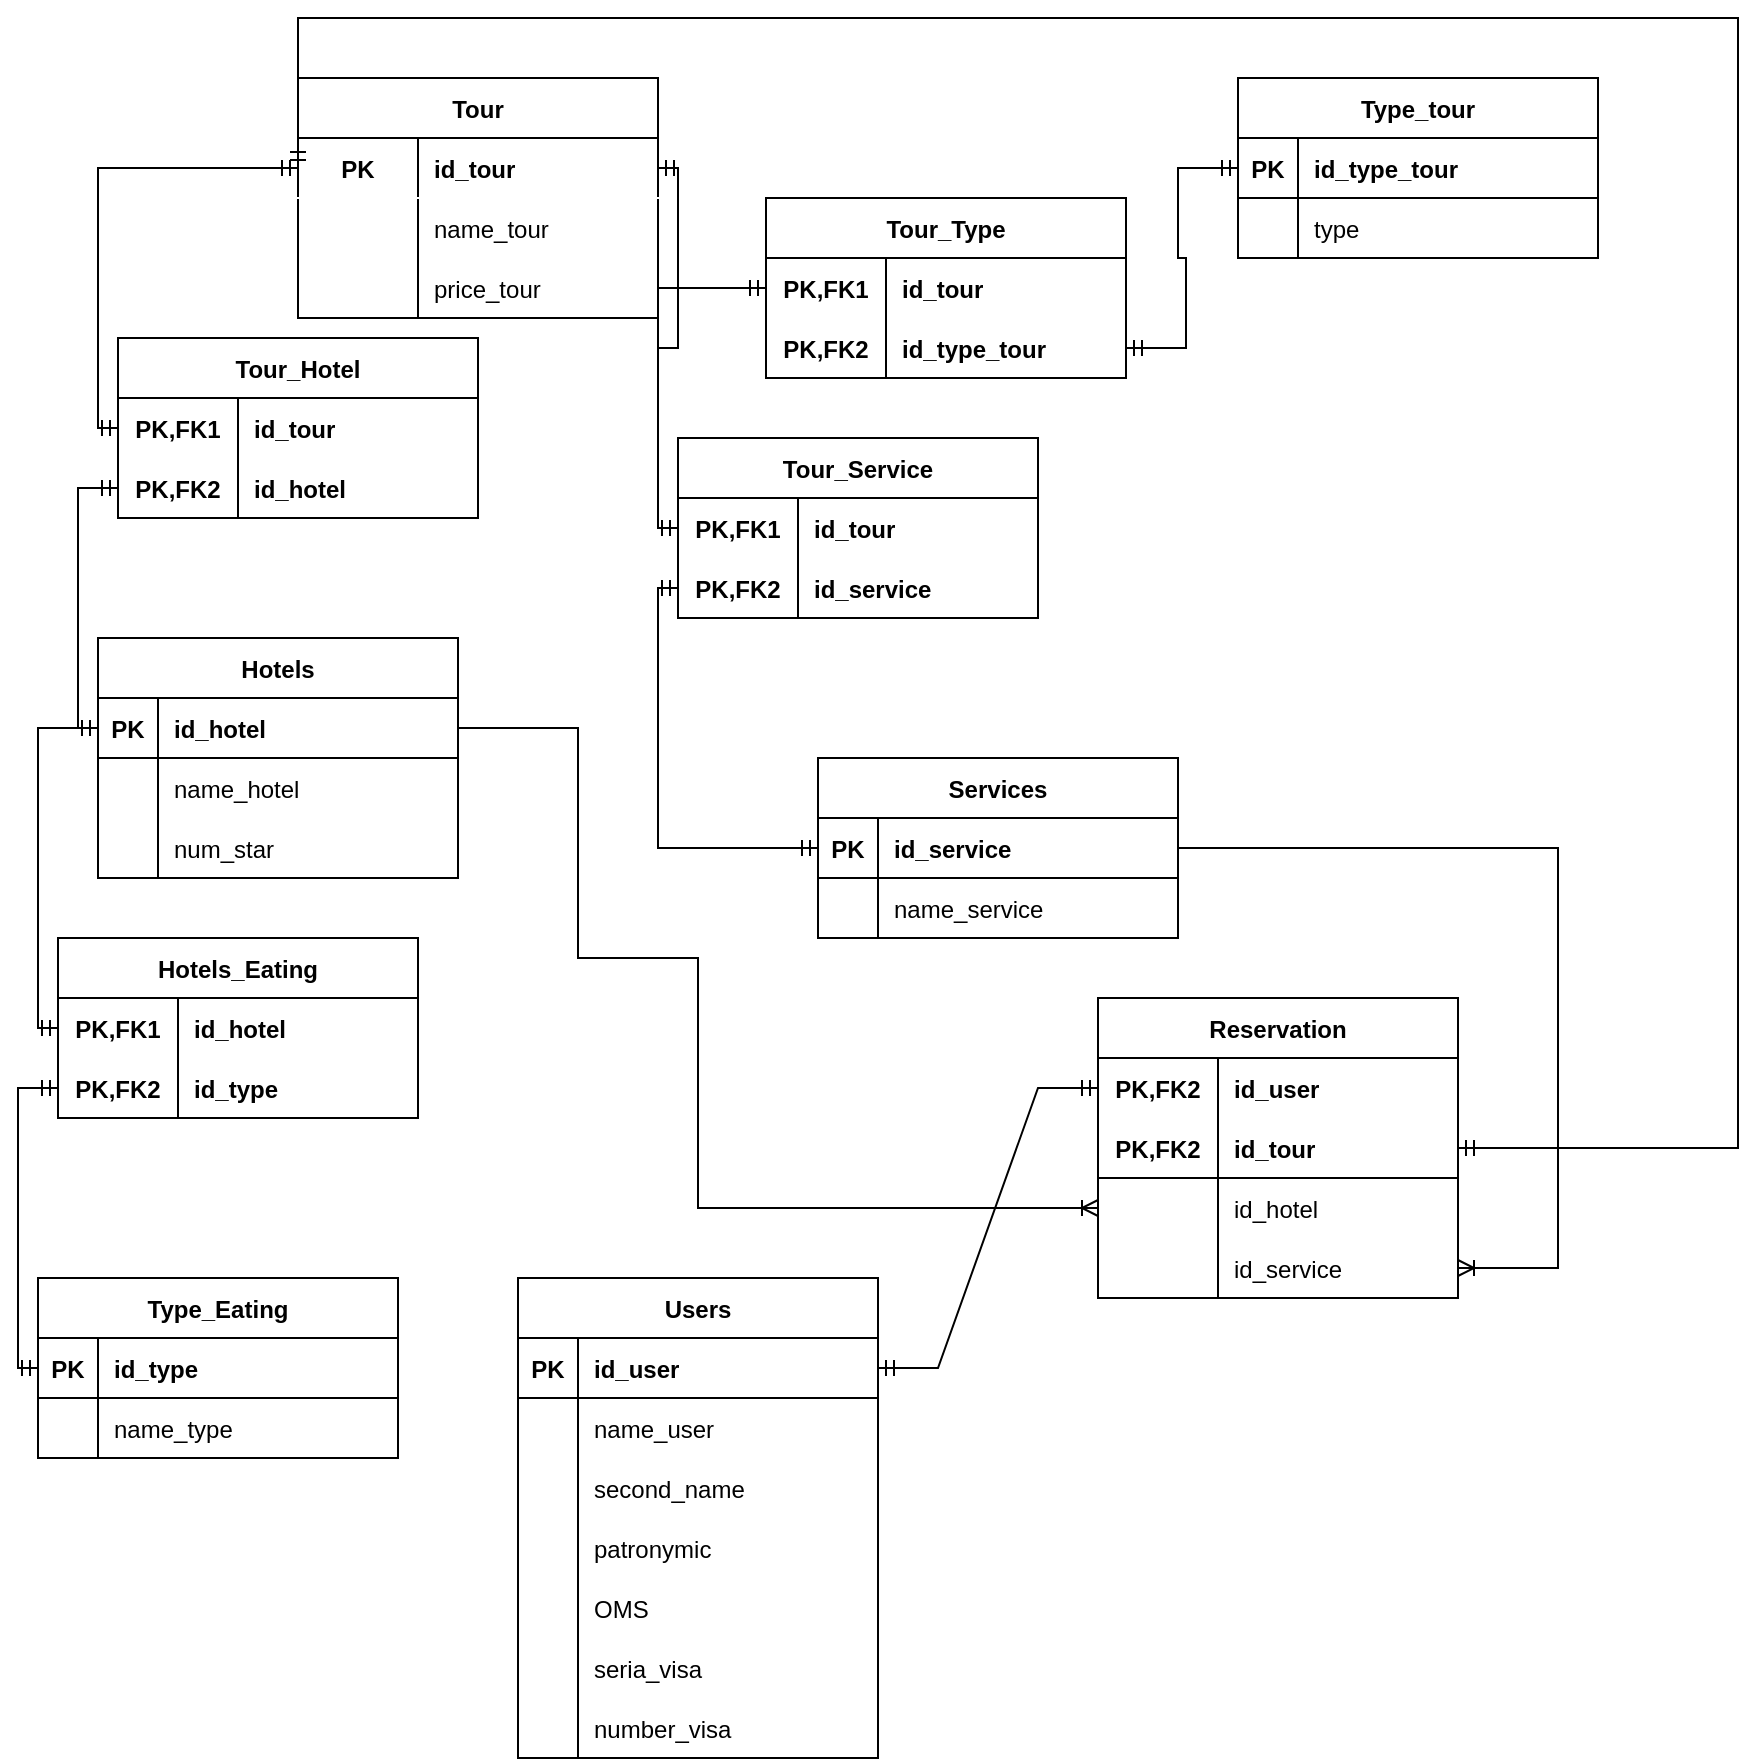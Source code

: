 <mxfile version="20.7.4" type="device"><diagram id="nvOcosv_P7nxGZ8fL0Gu" name="Страница 1"><mxGraphModel dx="889" dy="496" grid="1" gridSize="10" guides="1" tooltips="1" connect="1" arrows="1" fold="1" page="1" pageScale="1" pageWidth="827" pageHeight="1169" math="0" shadow="0"><root><mxCell id="0"/><mxCell id="1" parent="0"/><mxCell id="Ma6Pe71hfqsMPdYWaf79-1" value="Tour" style="shape=table;startSize=30;container=1;collapsible=1;childLayout=tableLayout;fixedRows=1;rowLines=0;fontStyle=1;align=center;resizeLast=1;fillColor=none;" vertex="1" parent="1"><mxGeometry x="180" y="60" width="180" height="120" as="geometry"/></mxCell><mxCell id="Ma6Pe71hfqsMPdYWaf79-2" value="" style="shape=tableRow;horizontal=0;startSize=0;swimlaneHead=0;swimlaneBody=0;fillColor=none;collapsible=0;dropTarget=0;points=[[0,0.5],[1,0.5]];portConstraint=eastwest;top=0;left=0;right=0;bottom=1;strokeColor=#ffffff;" vertex="1" parent="Ma6Pe71hfqsMPdYWaf79-1"><mxGeometry y="30" width="180" height="30" as="geometry"/></mxCell><mxCell id="Ma6Pe71hfqsMPdYWaf79-3" value="PK" style="shape=partialRectangle;connectable=0;fillColor=none;top=0;left=0;bottom=0;right=0;fontStyle=1;overflow=hidden;" vertex="1" parent="Ma6Pe71hfqsMPdYWaf79-2"><mxGeometry width="60" height="30" as="geometry"><mxRectangle width="60" height="30" as="alternateBounds"/></mxGeometry></mxCell><mxCell id="Ma6Pe71hfqsMPdYWaf79-4" value="id_tour" style="shape=partialRectangle;connectable=0;fillColor=none;top=0;left=0;bottom=0;right=0;align=left;spacingLeft=6;fontStyle=1;overflow=hidden;strokeColor=default;" vertex="1" parent="Ma6Pe71hfqsMPdYWaf79-2"><mxGeometry x="60" width="120" height="30" as="geometry"><mxRectangle width="120" height="30" as="alternateBounds"/></mxGeometry></mxCell><mxCell id="Ma6Pe71hfqsMPdYWaf79-132" value="" style="shape=tableRow;horizontal=0;startSize=0;swimlaneHead=0;swimlaneBody=0;fillColor=none;collapsible=0;dropTarget=0;points=[[0,0.5],[1,0.5]];portConstraint=eastwest;top=0;left=0;right=0;bottom=0;" vertex="1" parent="Ma6Pe71hfqsMPdYWaf79-1"><mxGeometry y="60" width="180" height="30" as="geometry"/></mxCell><mxCell id="Ma6Pe71hfqsMPdYWaf79-133" value="" style="shape=partialRectangle;connectable=0;fillColor=none;top=0;left=0;bottom=0;right=0;editable=1;overflow=hidden;" vertex="1" parent="Ma6Pe71hfqsMPdYWaf79-132"><mxGeometry width="60" height="30" as="geometry"><mxRectangle width="60" height="30" as="alternateBounds"/></mxGeometry></mxCell><mxCell id="Ma6Pe71hfqsMPdYWaf79-134" value="name_tour" style="shape=partialRectangle;connectable=0;fillColor=none;top=0;left=0;bottom=0;right=0;align=left;spacingLeft=6;overflow=hidden;" vertex="1" parent="Ma6Pe71hfqsMPdYWaf79-132"><mxGeometry x="60" width="120" height="30" as="geometry"><mxRectangle width="120" height="30" as="alternateBounds"/></mxGeometry></mxCell><mxCell id="Ma6Pe71hfqsMPdYWaf79-57" value="" style="shape=tableRow;horizontal=0;startSize=0;swimlaneHead=0;swimlaneBody=0;fillColor=none;collapsible=0;dropTarget=0;points=[[0,0.5],[1,0.5]];portConstraint=eastwest;top=0;left=0;right=0;bottom=0;" vertex="1" parent="Ma6Pe71hfqsMPdYWaf79-1"><mxGeometry y="90" width="180" height="30" as="geometry"/></mxCell><mxCell id="Ma6Pe71hfqsMPdYWaf79-58" value="" style="shape=partialRectangle;connectable=0;fillColor=none;top=0;left=0;bottom=0;right=0;editable=1;overflow=hidden;" vertex="1" parent="Ma6Pe71hfqsMPdYWaf79-57"><mxGeometry width="60" height="30" as="geometry"><mxRectangle width="60" height="30" as="alternateBounds"/></mxGeometry></mxCell><mxCell id="Ma6Pe71hfqsMPdYWaf79-59" value="price_tour" style="shape=partialRectangle;connectable=0;fillColor=none;top=0;left=0;bottom=0;right=0;align=left;spacingLeft=6;overflow=hidden;" vertex="1" parent="Ma6Pe71hfqsMPdYWaf79-57"><mxGeometry x="60" width="120" height="30" as="geometry"><mxRectangle width="120" height="30" as="alternateBounds"/></mxGeometry></mxCell><mxCell id="Ma6Pe71hfqsMPdYWaf79-14" value="Type_tour" style="shape=table;startSize=30;container=1;collapsible=1;childLayout=tableLayout;fixedRows=1;rowLines=0;fontStyle=1;align=center;resizeLast=1;fillColor=none;" vertex="1" parent="1"><mxGeometry x="650" y="60" width="180" height="90" as="geometry"/></mxCell><mxCell id="Ma6Pe71hfqsMPdYWaf79-15" value="" style="shape=tableRow;horizontal=0;startSize=0;swimlaneHead=0;swimlaneBody=0;fillColor=none;collapsible=0;dropTarget=0;points=[[0,0.5],[1,0.5]];portConstraint=eastwest;top=0;left=0;right=0;bottom=1;" vertex="1" parent="Ma6Pe71hfqsMPdYWaf79-14"><mxGeometry y="30" width="180" height="30" as="geometry"/></mxCell><mxCell id="Ma6Pe71hfqsMPdYWaf79-16" value="PK" style="shape=partialRectangle;connectable=0;fillColor=none;top=0;left=0;bottom=0;right=0;fontStyle=1;overflow=hidden;" vertex="1" parent="Ma6Pe71hfqsMPdYWaf79-15"><mxGeometry width="30" height="30" as="geometry"><mxRectangle width="30" height="30" as="alternateBounds"/></mxGeometry></mxCell><mxCell id="Ma6Pe71hfqsMPdYWaf79-17" value="id_type_tour" style="shape=partialRectangle;connectable=0;fillColor=none;top=0;left=0;bottom=0;right=0;align=left;spacingLeft=6;fontStyle=1;overflow=hidden;" vertex="1" parent="Ma6Pe71hfqsMPdYWaf79-15"><mxGeometry x="30" width="150" height="30" as="geometry"><mxRectangle width="150" height="30" as="alternateBounds"/></mxGeometry></mxCell><mxCell id="Ma6Pe71hfqsMPdYWaf79-18" value="" style="shape=tableRow;horizontal=0;startSize=0;swimlaneHead=0;swimlaneBody=0;fillColor=none;collapsible=0;dropTarget=0;points=[[0,0.5],[1,0.5]];portConstraint=eastwest;top=0;left=0;right=0;bottom=0;" vertex="1" parent="Ma6Pe71hfqsMPdYWaf79-14"><mxGeometry y="60" width="180" height="30" as="geometry"/></mxCell><mxCell id="Ma6Pe71hfqsMPdYWaf79-19" value="" style="shape=partialRectangle;connectable=0;fillColor=none;top=0;left=0;bottom=0;right=0;editable=1;overflow=hidden;" vertex="1" parent="Ma6Pe71hfqsMPdYWaf79-18"><mxGeometry width="30" height="30" as="geometry"><mxRectangle width="30" height="30" as="alternateBounds"/></mxGeometry></mxCell><mxCell id="Ma6Pe71hfqsMPdYWaf79-20" value="type" style="shape=partialRectangle;connectable=0;fillColor=none;top=0;left=0;bottom=0;right=0;align=left;spacingLeft=6;overflow=hidden;" vertex="1" parent="Ma6Pe71hfqsMPdYWaf79-18"><mxGeometry x="30" width="150" height="30" as="geometry"><mxRectangle width="150" height="30" as="alternateBounds"/></mxGeometry></mxCell><mxCell id="Ma6Pe71hfqsMPdYWaf79-29" value="Tour_Type" style="shape=table;startSize=30;container=1;collapsible=1;childLayout=tableLayout;fixedRows=1;rowLines=0;fontStyle=1;align=center;resizeLast=1;fillColor=none;" vertex="1" parent="1"><mxGeometry x="414" y="120" width="180" height="90" as="geometry"/></mxCell><mxCell id="Ma6Pe71hfqsMPdYWaf79-30" value="" style="shape=tableRow;horizontal=0;startSize=0;swimlaneHead=0;swimlaneBody=0;fillColor=none;collapsible=0;dropTarget=0;points=[[0,0.5],[1,0.5]];portConstraint=eastwest;top=0;left=0;right=0;bottom=0;" vertex="1" parent="Ma6Pe71hfqsMPdYWaf79-29"><mxGeometry y="30" width="180" height="30" as="geometry"/></mxCell><mxCell id="Ma6Pe71hfqsMPdYWaf79-31" value="PK,FK1" style="shape=partialRectangle;connectable=0;fillColor=none;top=0;left=0;bottom=0;right=0;fontStyle=1;overflow=hidden;" vertex="1" parent="Ma6Pe71hfqsMPdYWaf79-30"><mxGeometry width="60" height="30" as="geometry"><mxRectangle width="60" height="30" as="alternateBounds"/></mxGeometry></mxCell><mxCell id="Ma6Pe71hfqsMPdYWaf79-32" value="id_tour" style="shape=partialRectangle;connectable=0;fillColor=none;top=0;left=0;bottom=0;right=0;align=left;spacingLeft=6;fontStyle=1;overflow=hidden;" vertex="1" parent="Ma6Pe71hfqsMPdYWaf79-30"><mxGeometry x="60" width="120" height="30" as="geometry"><mxRectangle width="120" height="30" as="alternateBounds"/></mxGeometry></mxCell><mxCell id="Ma6Pe71hfqsMPdYWaf79-33" value="" style="shape=tableRow;horizontal=0;startSize=0;swimlaneHead=0;swimlaneBody=0;fillColor=none;collapsible=0;dropTarget=0;points=[[0,0.5],[1,0.5]];portConstraint=eastwest;top=0;left=0;right=0;bottom=1;" vertex="1" parent="Ma6Pe71hfqsMPdYWaf79-29"><mxGeometry y="60" width="180" height="30" as="geometry"/></mxCell><mxCell id="Ma6Pe71hfqsMPdYWaf79-34" value="PK,FK2" style="shape=partialRectangle;connectable=0;fillColor=none;top=0;left=0;bottom=0;right=0;fontStyle=1;overflow=hidden;" vertex="1" parent="Ma6Pe71hfqsMPdYWaf79-33"><mxGeometry width="60" height="30" as="geometry"><mxRectangle width="60" height="30" as="alternateBounds"/></mxGeometry></mxCell><mxCell id="Ma6Pe71hfqsMPdYWaf79-35" value="id_type_tour" style="shape=partialRectangle;connectable=0;fillColor=none;top=0;left=0;bottom=0;right=0;align=left;spacingLeft=6;fontStyle=1;overflow=hidden;" vertex="1" parent="Ma6Pe71hfqsMPdYWaf79-33"><mxGeometry x="60" width="120" height="30" as="geometry"><mxRectangle width="120" height="30" as="alternateBounds"/></mxGeometry></mxCell><mxCell id="Ma6Pe71hfqsMPdYWaf79-73" value="Hotels" style="shape=table;startSize=30;container=1;collapsible=1;childLayout=tableLayout;fixedRows=1;rowLines=0;fontStyle=1;align=center;resizeLast=1;fillColor=none;" vertex="1" parent="1"><mxGeometry x="80" y="340" width="180" height="120" as="geometry"/></mxCell><mxCell id="Ma6Pe71hfqsMPdYWaf79-74" value="" style="shape=tableRow;horizontal=0;startSize=0;swimlaneHead=0;swimlaneBody=0;fillColor=none;collapsible=0;dropTarget=0;points=[[0,0.5],[1,0.5]];portConstraint=eastwest;top=0;left=0;right=0;bottom=1;" vertex="1" parent="Ma6Pe71hfqsMPdYWaf79-73"><mxGeometry y="30" width="180" height="30" as="geometry"/></mxCell><mxCell id="Ma6Pe71hfqsMPdYWaf79-75" value="PK" style="shape=partialRectangle;connectable=0;fillColor=none;top=0;left=0;bottom=0;right=0;fontStyle=1;overflow=hidden;" vertex="1" parent="Ma6Pe71hfqsMPdYWaf79-74"><mxGeometry width="30" height="30" as="geometry"><mxRectangle width="30" height="30" as="alternateBounds"/></mxGeometry></mxCell><mxCell id="Ma6Pe71hfqsMPdYWaf79-76" value="id_hotel" style="shape=partialRectangle;connectable=0;fillColor=none;top=0;left=0;bottom=0;right=0;align=left;spacingLeft=6;fontStyle=1;overflow=hidden;" vertex="1" parent="Ma6Pe71hfqsMPdYWaf79-74"><mxGeometry x="30" width="150" height="30" as="geometry"><mxRectangle width="150" height="30" as="alternateBounds"/></mxGeometry></mxCell><mxCell id="Ma6Pe71hfqsMPdYWaf79-129" value="" style="shape=tableRow;horizontal=0;startSize=0;swimlaneHead=0;swimlaneBody=0;fillColor=none;collapsible=0;dropTarget=0;points=[[0,0.5],[1,0.5]];portConstraint=eastwest;top=0;left=0;right=0;bottom=0;" vertex="1" parent="Ma6Pe71hfqsMPdYWaf79-73"><mxGeometry y="60" width="180" height="30" as="geometry"/></mxCell><mxCell id="Ma6Pe71hfqsMPdYWaf79-130" value="" style="shape=partialRectangle;connectable=0;fillColor=none;top=0;left=0;bottom=0;right=0;editable=1;overflow=hidden;" vertex="1" parent="Ma6Pe71hfqsMPdYWaf79-129"><mxGeometry width="30" height="30" as="geometry"><mxRectangle width="30" height="30" as="alternateBounds"/></mxGeometry></mxCell><mxCell id="Ma6Pe71hfqsMPdYWaf79-131" value="name_hotel" style="shape=partialRectangle;connectable=0;fillColor=none;top=0;left=0;bottom=0;right=0;align=left;spacingLeft=6;overflow=hidden;" vertex="1" parent="Ma6Pe71hfqsMPdYWaf79-129"><mxGeometry x="30" width="150" height="30" as="geometry"><mxRectangle width="150" height="30" as="alternateBounds"/></mxGeometry></mxCell><mxCell id="Ma6Pe71hfqsMPdYWaf79-77" value="" style="shape=tableRow;horizontal=0;startSize=0;swimlaneHead=0;swimlaneBody=0;fillColor=none;collapsible=0;dropTarget=0;points=[[0,0.5],[1,0.5]];portConstraint=eastwest;top=0;left=0;right=0;bottom=0;" vertex="1" parent="Ma6Pe71hfqsMPdYWaf79-73"><mxGeometry y="90" width="180" height="30" as="geometry"/></mxCell><mxCell id="Ma6Pe71hfqsMPdYWaf79-78" value="" style="shape=partialRectangle;connectable=0;fillColor=none;top=0;left=0;bottom=0;right=0;editable=1;overflow=hidden;" vertex="1" parent="Ma6Pe71hfqsMPdYWaf79-77"><mxGeometry width="30" height="30" as="geometry"><mxRectangle width="30" height="30" as="alternateBounds"/></mxGeometry></mxCell><mxCell id="Ma6Pe71hfqsMPdYWaf79-79" value="num_star" style="shape=partialRectangle;connectable=0;fillColor=none;top=0;left=0;bottom=0;right=0;align=left;spacingLeft=6;overflow=hidden;" vertex="1" parent="Ma6Pe71hfqsMPdYWaf79-77"><mxGeometry x="30" width="150" height="30" as="geometry"><mxRectangle width="150" height="30" as="alternateBounds"/></mxGeometry></mxCell><mxCell id="Ma6Pe71hfqsMPdYWaf79-86" value="Services" style="shape=table;startSize=30;container=1;collapsible=1;childLayout=tableLayout;fixedRows=1;rowLines=0;fontStyle=1;align=center;resizeLast=1;fillColor=none;" vertex="1" parent="1"><mxGeometry x="440" y="400" width="180" height="90" as="geometry"/></mxCell><mxCell id="Ma6Pe71hfqsMPdYWaf79-87" value="" style="shape=tableRow;horizontal=0;startSize=0;swimlaneHead=0;swimlaneBody=0;fillColor=none;collapsible=0;dropTarget=0;points=[[0,0.5],[1,0.5]];portConstraint=eastwest;top=0;left=0;right=0;bottom=1;" vertex="1" parent="Ma6Pe71hfqsMPdYWaf79-86"><mxGeometry y="30" width="180" height="30" as="geometry"/></mxCell><mxCell id="Ma6Pe71hfqsMPdYWaf79-88" value="PK" style="shape=partialRectangle;connectable=0;fillColor=none;top=0;left=0;bottom=0;right=0;fontStyle=1;overflow=hidden;" vertex="1" parent="Ma6Pe71hfqsMPdYWaf79-87"><mxGeometry width="30" height="30" as="geometry"><mxRectangle width="30" height="30" as="alternateBounds"/></mxGeometry></mxCell><mxCell id="Ma6Pe71hfqsMPdYWaf79-89" value="id_service" style="shape=partialRectangle;connectable=0;fillColor=none;top=0;left=0;bottom=0;right=0;align=left;spacingLeft=6;fontStyle=1;overflow=hidden;" vertex="1" parent="Ma6Pe71hfqsMPdYWaf79-87"><mxGeometry x="30" width="150" height="30" as="geometry"><mxRectangle width="150" height="30" as="alternateBounds"/></mxGeometry></mxCell><mxCell id="Ma6Pe71hfqsMPdYWaf79-90" value="" style="shape=tableRow;horizontal=0;startSize=0;swimlaneHead=0;swimlaneBody=0;fillColor=none;collapsible=0;dropTarget=0;points=[[0,0.5],[1,0.5]];portConstraint=eastwest;top=0;left=0;right=0;bottom=0;" vertex="1" parent="Ma6Pe71hfqsMPdYWaf79-86"><mxGeometry y="60" width="180" height="30" as="geometry"/></mxCell><mxCell id="Ma6Pe71hfqsMPdYWaf79-91" value="" style="shape=partialRectangle;connectable=0;fillColor=none;top=0;left=0;bottom=0;right=0;editable=1;overflow=hidden;" vertex="1" parent="Ma6Pe71hfqsMPdYWaf79-90"><mxGeometry width="30" height="30" as="geometry"><mxRectangle width="30" height="30" as="alternateBounds"/></mxGeometry></mxCell><mxCell id="Ma6Pe71hfqsMPdYWaf79-92" value="name_service" style="shape=partialRectangle;connectable=0;fillColor=none;top=0;left=0;bottom=0;right=0;align=left;spacingLeft=6;overflow=hidden;" vertex="1" parent="Ma6Pe71hfqsMPdYWaf79-90"><mxGeometry x="30" width="150" height="30" as="geometry"><mxRectangle width="150" height="30" as="alternateBounds"/></mxGeometry></mxCell><mxCell id="Ma6Pe71hfqsMPdYWaf79-99" value="Tour_Hotel" style="shape=table;startSize=30;container=1;collapsible=1;childLayout=tableLayout;fixedRows=1;rowLines=0;fontStyle=1;align=center;resizeLast=1;fillColor=none;" vertex="1" parent="1"><mxGeometry x="90" y="190" width="180" height="90" as="geometry"/></mxCell><mxCell id="Ma6Pe71hfqsMPdYWaf79-100" value="" style="shape=tableRow;horizontal=0;startSize=0;swimlaneHead=0;swimlaneBody=0;fillColor=none;collapsible=0;dropTarget=0;points=[[0,0.5],[1,0.5]];portConstraint=eastwest;top=0;left=0;right=0;bottom=0;" vertex="1" parent="Ma6Pe71hfqsMPdYWaf79-99"><mxGeometry y="30" width="180" height="30" as="geometry"/></mxCell><mxCell id="Ma6Pe71hfqsMPdYWaf79-101" value="PK,FK1" style="shape=partialRectangle;connectable=0;fillColor=none;top=0;left=0;bottom=0;right=0;fontStyle=1;overflow=hidden;" vertex="1" parent="Ma6Pe71hfqsMPdYWaf79-100"><mxGeometry width="60" height="30" as="geometry"><mxRectangle width="60" height="30" as="alternateBounds"/></mxGeometry></mxCell><mxCell id="Ma6Pe71hfqsMPdYWaf79-102" value="id_tour" style="shape=partialRectangle;connectable=0;fillColor=none;top=0;left=0;bottom=0;right=0;align=left;spacingLeft=6;fontStyle=1;overflow=hidden;" vertex="1" parent="Ma6Pe71hfqsMPdYWaf79-100"><mxGeometry x="60" width="120" height="30" as="geometry"><mxRectangle width="120" height="30" as="alternateBounds"/></mxGeometry></mxCell><mxCell id="Ma6Pe71hfqsMPdYWaf79-103" value="" style="shape=tableRow;horizontal=0;startSize=0;swimlaneHead=0;swimlaneBody=0;fillColor=none;collapsible=0;dropTarget=0;points=[[0,0.5],[1,0.5]];portConstraint=eastwest;top=0;left=0;right=0;bottom=1;" vertex="1" parent="Ma6Pe71hfqsMPdYWaf79-99"><mxGeometry y="60" width="180" height="30" as="geometry"/></mxCell><mxCell id="Ma6Pe71hfqsMPdYWaf79-104" value="PK,FK2" style="shape=partialRectangle;connectable=0;fillColor=none;top=0;left=0;bottom=0;right=0;fontStyle=1;overflow=hidden;" vertex="1" parent="Ma6Pe71hfqsMPdYWaf79-103"><mxGeometry width="60" height="30" as="geometry"><mxRectangle width="60" height="30" as="alternateBounds"/></mxGeometry></mxCell><mxCell id="Ma6Pe71hfqsMPdYWaf79-105" value="id_hotel" style="shape=partialRectangle;connectable=0;fillColor=none;top=0;left=0;bottom=0;right=0;align=left;spacingLeft=6;fontStyle=1;overflow=hidden;" vertex="1" parent="Ma6Pe71hfqsMPdYWaf79-103"><mxGeometry x="60" width="120" height="30" as="geometry"><mxRectangle width="120" height="30" as="alternateBounds"/></mxGeometry></mxCell><mxCell id="Ma6Pe71hfqsMPdYWaf79-112" value="Tour_Service" style="shape=table;startSize=30;container=1;collapsible=1;childLayout=tableLayout;fixedRows=1;rowLines=0;fontStyle=1;align=center;resizeLast=1;fillColor=none;" vertex="1" parent="1"><mxGeometry x="370" y="240" width="180" height="90" as="geometry"/></mxCell><mxCell id="Ma6Pe71hfqsMPdYWaf79-113" value="" style="shape=tableRow;horizontal=0;startSize=0;swimlaneHead=0;swimlaneBody=0;fillColor=none;collapsible=0;dropTarget=0;points=[[0,0.5],[1,0.5]];portConstraint=eastwest;top=0;left=0;right=0;bottom=0;" vertex="1" parent="Ma6Pe71hfqsMPdYWaf79-112"><mxGeometry y="30" width="180" height="30" as="geometry"/></mxCell><mxCell id="Ma6Pe71hfqsMPdYWaf79-114" value="PK,FK1" style="shape=partialRectangle;connectable=0;fillColor=none;top=0;left=0;bottom=0;right=0;fontStyle=1;overflow=hidden;" vertex="1" parent="Ma6Pe71hfqsMPdYWaf79-113"><mxGeometry width="60" height="30" as="geometry"><mxRectangle width="60" height="30" as="alternateBounds"/></mxGeometry></mxCell><mxCell id="Ma6Pe71hfqsMPdYWaf79-115" value="id_tour" style="shape=partialRectangle;connectable=0;fillColor=none;top=0;left=0;bottom=0;right=0;align=left;spacingLeft=6;fontStyle=1;overflow=hidden;" vertex="1" parent="Ma6Pe71hfqsMPdYWaf79-113"><mxGeometry x="60" width="120" height="30" as="geometry"><mxRectangle width="120" height="30" as="alternateBounds"/></mxGeometry></mxCell><mxCell id="Ma6Pe71hfqsMPdYWaf79-116" value="" style="shape=tableRow;horizontal=0;startSize=0;swimlaneHead=0;swimlaneBody=0;fillColor=none;collapsible=0;dropTarget=0;points=[[0,0.5],[1,0.5]];portConstraint=eastwest;top=0;left=0;right=0;bottom=1;" vertex="1" parent="Ma6Pe71hfqsMPdYWaf79-112"><mxGeometry y="60" width="180" height="30" as="geometry"/></mxCell><mxCell id="Ma6Pe71hfqsMPdYWaf79-117" value="PK,FK2" style="shape=partialRectangle;connectable=0;fillColor=none;top=0;left=0;bottom=0;right=0;fontStyle=1;overflow=hidden;" vertex="1" parent="Ma6Pe71hfqsMPdYWaf79-116"><mxGeometry width="60" height="30" as="geometry"><mxRectangle width="60" height="30" as="alternateBounds"/></mxGeometry></mxCell><mxCell id="Ma6Pe71hfqsMPdYWaf79-118" value="id_service" style="shape=partialRectangle;connectable=0;fillColor=none;top=0;left=0;bottom=0;right=0;align=left;spacingLeft=6;fontStyle=1;overflow=hidden;" vertex="1" parent="Ma6Pe71hfqsMPdYWaf79-116"><mxGeometry x="60" width="120" height="30" as="geometry"><mxRectangle width="120" height="30" as="alternateBounds"/></mxGeometry></mxCell><mxCell id="Ma6Pe71hfqsMPdYWaf79-135" value="Users" style="shape=table;startSize=30;container=1;collapsible=1;childLayout=tableLayout;fixedRows=1;rowLines=0;fontStyle=1;align=center;resizeLast=1;fillColor=none;" vertex="1" parent="1"><mxGeometry x="290" y="660" width="180" height="240" as="geometry"/></mxCell><mxCell id="Ma6Pe71hfqsMPdYWaf79-136" value="" style="shape=tableRow;horizontal=0;startSize=0;swimlaneHead=0;swimlaneBody=0;fillColor=none;collapsible=0;dropTarget=0;points=[[0,0.5],[1,0.5]];portConstraint=eastwest;top=0;left=0;right=0;bottom=1;strokeColor=default;" vertex="1" parent="Ma6Pe71hfqsMPdYWaf79-135"><mxGeometry y="30" width="180" height="30" as="geometry"/></mxCell><mxCell id="Ma6Pe71hfqsMPdYWaf79-137" value="PK" style="shape=partialRectangle;connectable=0;fillColor=none;top=0;left=0;bottom=0;right=0;fontStyle=1;overflow=hidden;strokeColor=default;" vertex="1" parent="Ma6Pe71hfqsMPdYWaf79-136"><mxGeometry width="30" height="30" as="geometry"><mxRectangle width="30" height="30" as="alternateBounds"/></mxGeometry></mxCell><mxCell id="Ma6Pe71hfqsMPdYWaf79-138" value="id_user" style="shape=partialRectangle;connectable=0;fillColor=none;top=0;left=0;bottom=0;right=0;align=left;spacingLeft=6;fontStyle=1;overflow=hidden;strokeColor=default;" vertex="1" parent="Ma6Pe71hfqsMPdYWaf79-136"><mxGeometry x="30" width="150" height="30" as="geometry"><mxRectangle width="150" height="30" as="alternateBounds"/></mxGeometry></mxCell><mxCell id="Ma6Pe71hfqsMPdYWaf79-139" value="" style="shape=tableRow;horizontal=0;startSize=0;swimlaneHead=0;swimlaneBody=0;fillColor=none;collapsible=0;dropTarget=0;points=[[0,0.5],[1,0.5]];portConstraint=eastwest;top=0;left=0;right=0;bottom=0;strokeColor=default;" vertex="1" parent="Ma6Pe71hfqsMPdYWaf79-135"><mxGeometry y="60" width="180" height="30" as="geometry"/></mxCell><mxCell id="Ma6Pe71hfqsMPdYWaf79-140" value="" style="shape=partialRectangle;connectable=0;fillColor=none;top=0;left=0;bottom=0;right=0;editable=1;overflow=hidden;strokeColor=default;" vertex="1" parent="Ma6Pe71hfqsMPdYWaf79-139"><mxGeometry width="30" height="30" as="geometry"><mxRectangle width="30" height="30" as="alternateBounds"/></mxGeometry></mxCell><mxCell id="Ma6Pe71hfqsMPdYWaf79-141" value="name_user" style="shape=partialRectangle;connectable=0;fillColor=none;top=0;left=0;bottom=0;right=0;align=left;spacingLeft=6;overflow=hidden;strokeColor=default;" vertex="1" parent="Ma6Pe71hfqsMPdYWaf79-139"><mxGeometry x="30" width="150" height="30" as="geometry"><mxRectangle width="150" height="30" as="alternateBounds"/></mxGeometry></mxCell><mxCell id="Ma6Pe71hfqsMPdYWaf79-142" value="" style="shape=tableRow;horizontal=0;startSize=0;swimlaneHead=0;swimlaneBody=0;fillColor=none;collapsible=0;dropTarget=0;points=[[0,0.5],[1,0.5]];portConstraint=eastwest;top=0;left=0;right=0;bottom=0;strokeColor=default;" vertex="1" parent="Ma6Pe71hfqsMPdYWaf79-135"><mxGeometry y="90" width="180" height="30" as="geometry"/></mxCell><mxCell id="Ma6Pe71hfqsMPdYWaf79-143" value="" style="shape=partialRectangle;connectable=0;fillColor=none;top=0;left=0;bottom=0;right=0;editable=1;overflow=hidden;strokeColor=default;" vertex="1" parent="Ma6Pe71hfqsMPdYWaf79-142"><mxGeometry width="30" height="30" as="geometry"><mxRectangle width="30" height="30" as="alternateBounds"/></mxGeometry></mxCell><mxCell id="Ma6Pe71hfqsMPdYWaf79-144" value="second_name" style="shape=partialRectangle;connectable=0;fillColor=none;top=0;left=0;bottom=0;right=0;align=left;spacingLeft=6;overflow=hidden;strokeColor=default;" vertex="1" parent="Ma6Pe71hfqsMPdYWaf79-142"><mxGeometry x="30" width="150" height="30" as="geometry"><mxRectangle width="150" height="30" as="alternateBounds"/></mxGeometry></mxCell><mxCell id="Ma6Pe71hfqsMPdYWaf79-148" value="" style="shape=tableRow;horizontal=0;startSize=0;swimlaneHead=0;swimlaneBody=0;fillColor=none;collapsible=0;dropTarget=0;points=[[0,0.5],[1,0.5]];portConstraint=eastwest;top=0;left=0;right=0;bottom=0;strokeColor=default;" vertex="1" parent="Ma6Pe71hfqsMPdYWaf79-135"><mxGeometry y="120" width="180" height="30" as="geometry"/></mxCell><mxCell id="Ma6Pe71hfqsMPdYWaf79-149" value="" style="shape=partialRectangle;connectable=0;fillColor=none;top=0;left=0;bottom=0;right=0;editable=1;overflow=hidden;strokeColor=default;" vertex="1" parent="Ma6Pe71hfqsMPdYWaf79-148"><mxGeometry width="30" height="30" as="geometry"><mxRectangle width="30" height="30" as="alternateBounds"/></mxGeometry></mxCell><mxCell id="Ma6Pe71hfqsMPdYWaf79-150" value="patronymic" style="shape=partialRectangle;connectable=0;fillColor=none;top=0;left=0;bottom=0;right=0;align=left;spacingLeft=6;overflow=hidden;strokeColor=default;" vertex="1" parent="Ma6Pe71hfqsMPdYWaf79-148"><mxGeometry x="30" width="150" height="30" as="geometry"><mxRectangle width="150" height="30" as="alternateBounds"/></mxGeometry></mxCell><mxCell id="Ma6Pe71hfqsMPdYWaf79-151" value="" style="shape=tableRow;horizontal=0;startSize=0;swimlaneHead=0;swimlaneBody=0;fillColor=none;collapsible=0;dropTarget=0;points=[[0,0.5],[1,0.5]];portConstraint=eastwest;top=0;left=0;right=0;bottom=0;strokeColor=default;" vertex="1" parent="Ma6Pe71hfqsMPdYWaf79-135"><mxGeometry y="150" width="180" height="30" as="geometry"/></mxCell><mxCell id="Ma6Pe71hfqsMPdYWaf79-152" value="" style="shape=partialRectangle;connectable=0;fillColor=none;top=0;left=0;bottom=0;right=0;editable=1;overflow=hidden;strokeColor=default;" vertex="1" parent="Ma6Pe71hfqsMPdYWaf79-151"><mxGeometry width="30" height="30" as="geometry"><mxRectangle width="30" height="30" as="alternateBounds"/></mxGeometry></mxCell><mxCell id="Ma6Pe71hfqsMPdYWaf79-153" value="OMS" style="shape=partialRectangle;connectable=0;fillColor=none;top=0;left=0;bottom=0;right=0;align=left;spacingLeft=6;overflow=hidden;strokeColor=default;" vertex="1" parent="Ma6Pe71hfqsMPdYWaf79-151"><mxGeometry x="30" width="150" height="30" as="geometry"><mxRectangle width="150" height="30" as="alternateBounds"/></mxGeometry></mxCell><mxCell id="Ma6Pe71hfqsMPdYWaf79-154" value="" style="shape=tableRow;horizontal=0;startSize=0;swimlaneHead=0;swimlaneBody=0;fillColor=none;collapsible=0;dropTarget=0;points=[[0,0.5],[1,0.5]];portConstraint=eastwest;top=0;left=0;right=0;bottom=0;strokeColor=default;" vertex="1" parent="Ma6Pe71hfqsMPdYWaf79-135"><mxGeometry y="180" width="180" height="30" as="geometry"/></mxCell><mxCell id="Ma6Pe71hfqsMPdYWaf79-155" value="" style="shape=partialRectangle;connectable=0;fillColor=none;top=0;left=0;bottom=0;right=0;editable=1;overflow=hidden;strokeColor=default;" vertex="1" parent="Ma6Pe71hfqsMPdYWaf79-154"><mxGeometry width="30" height="30" as="geometry"><mxRectangle width="30" height="30" as="alternateBounds"/></mxGeometry></mxCell><mxCell id="Ma6Pe71hfqsMPdYWaf79-156" value="seria_visa" style="shape=partialRectangle;connectable=0;fillColor=none;top=0;left=0;bottom=0;right=0;align=left;spacingLeft=6;overflow=hidden;strokeColor=default;" vertex="1" parent="Ma6Pe71hfqsMPdYWaf79-154"><mxGeometry x="30" width="150" height="30" as="geometry"><mxRectangle width="150" height="30" as="alternateBounds"/></mxGeometry></mxCell><mxCell id="Ma6Pe71hfqsMPdYWaf79-145" value="" style="shape=tableRow;horizontal=0;startSize=0;swimlaneHead=0;swimlaneBody=0;fillColor=none;collapsible=0;dropTarget=0;points=[[0,0.5],[1,0.5]];portConstraint=eastwest;top=0;left=0;right=0;bottom=0;strokeColor=default;" vertex="1" parent="Ma6Pe71hfqsMPdYWaf79-135"><mxGeometry y="210" width="180" height="30" as="geometry"/></mxCell><mxCell id="Ma6Pe71hfqsMPdYWaf79-146" value="" style="shape=partialRectangle;connectable=0;fillColor=none;top=0;left=0;bottom=0;right=0;editable=1;overflow=hidden;strokeColor=default;" vertex="1" parent="Ma6Pe71hfqsMPdYWaf79-145"><mxGeometry width="30" height="30" as="geometry"><mxRectangle width="30" height="30" as="alternateBounds"/></mxGeometry></mxCell><mxCell id="Ma6Pe71hfqsMPdYWaf79-147" value="number_visa" style="shape=partialRectangle;connectable=0;fillColor=none;top=0;left=0;bottom=0;right=0;align=left;spacingLeft=6;overflow=hidden;strokeColor=default;" vertex="1" parent="Ma6Pe71hfqsMPdYWaf79-145"><mxGeometry x="30" width="150" height="30" as="geometry"><mxRectangle width="150" height="30" as="alternateBounds"/></mxGeometry></mxCell><mxCell id="Ma6Pe71hfqsMPdYWaf79-157" value="Reservation" style="shape=table;startSize=30;container=1;collapsible=1;childLayout=tableLayout;fixedRows=1;rowLines=0;fontStyle=1;align=center;resizeLast=1;fillColor=none;" vertex="1" parent="1"><mxGeometry x="580" y="520" width="180" height="150" as="geometry"/></mxCell><mxCell id="Ma6Pe71hfqsMPdYWaf79-170" value="" style="shape=tableRow;horizontal=0;startSize=0;swimlaneHead=0;swimlaneBody=0;fillColor=none;collapsible=0;dropTarget=0;points=[[0,0.5],[1,0.5]];portConstraint=eastwest;top=0;left=0;right=0;bottom=0;strokeColor=default;" vertex="1" parent="Ma6Pe71hfqsMPdYWaf79-157"><mxGeometry y="30" width="180" height="30" as="geometry"/></mxCell><mxCell id="Ma6Pe71hfqsMPdYWaf79-171" value="PK,FK2" style="shape=partialRectangle;connectable=0;fillColor=none;top=0;left=0;bottom=0;right=0;fontStyle=1;overflow=hidden;strokeColor=default;" vertex="1" parent="Ma6Pe71hfqsMPdYWaf79-170"><mxGeometry width="60" height="30" as="geometry"><mxRectangle width="60" height="30" as="alternateBounds"/></mxGeometry></mxCell><mxCell id="Ma6Pe71hfqsMPdYWaf79-172" value="id_user" style="shape=partialRectangle;connectable=0;fillColor=none;top=0;left=0;bottom=0;right=0;align=left;spacingLeft=6;fontStyle=1;overflow=hidden;strokeColor=default;" vertex="1" parent="Ma6Pe71hfqsMPdYWaf79-170"><mxGeometry x="60" width="120" height="30" as="geometry"><mxRectangle width="120" height="30" as="alternateBounds"/></mxGeometry></mxCell><mxCell id="Ma6Pe71hfqsMPdYWaf79-161" value="" style="shape=tableRow;horizontal=0;startSize=0;swimlaneHead=0;swimlaneBody=0;fillColor=none;collapsible=0;dropTarget=0;points=[[0,0.5],[1,0.5]];portConstraint=eastwest;top=0;left=0;right=0;bottom=1;strokeColor=default;" vertex="1" parent="Ma6Pe71hfqsMPdYWaf79-157"><mxGeometry y="60" width="180" height="30" as="geometry"/></mxCell><mxCell id="Ma6Pe71hfqsMPdYWaf79-162" value="PK,FK2" style="shape=partialRectangle;connectable=0;fillColor=none;top=0;left=0;bottom=0;right=0;fontStyle=1;overflow=hidden;strokeColor=default;" vertex="1" parent="Ma6Pe71hfqsMPdYWaf79-161"><mxGeometry width="60" height="30" as="geometry"><mxRectangle width="60" height="30" as="alternateBounds"/></mxGeometry></mxCell><mxCell id="Ma6Pe71hfqsMPdYWaf79-163" value="id_tour" style="shape=partialRectangle;connectable=0;fillColor=none;top=0;left=0;bottom=0;right=0;align=left;spacingLeft=6;fontStyle=1;overflow=hidden;strokeColor=default;" vertex="1" parent="Ma6Pe71hfqsMPdYWaf79-161"><mxGeometry x="60" width="120" height="30" as="geometry"><mxRectangle width="120" height="30" as="alternateBounds"/></mxGeometry></mxCell><mxCell id="Ma6Pe71hfqsMPdYWaf79-164" value="" style="shape=tableRow;horizontal=0;startSize=0;swimlaneHead=0;swimlaneBody=0;fillColor=none;collapsible=0;dropTarget=0;points=[[0,0.5],[1,0.5]];portConstraint=eastwest;top=0;left=0;right=0;bottom=0;strokeColor=default;" vertex="1" parent="Ma6Pe71hfqsMPdYWaf79-157"><mxGeometry y="90" width="180" height="30" as="geometry"/></mxCell><mxCell id="Ma6Pe71hfqsMPdYWaf79-165" value="" style="shape=partialRectangle;connectable=0;fillColor=none;top=0;left=0;bottom=0;right=0;editable=1;overflow=hidden;strokeColor=default;" vertex="1" parent="Ma6Pe71hfqsMPdYWaf79-164"><mxGeometry width="60" height="30" as="geometry"><mxRectangle width="60" height="30" as="alternateBounds"/></mxGeometry></mxCell><mxCell id="Ma6Pe71hfqsMPdYWaf79-166" value="id_hotel" style="shape=partialRectangle;connectable=0;fillColor=none;top=0;left=0;bottom=0;right=0;align=left;spacingLeft=6;overflow=hidden;strokeColor=default;" vertex="1" parent="Ma6Pe71hfqsMPdYWaf79-164"><mxGeometry x="60" width="120" height="30" as="geometry"><mxRectangle width="120" height="30" as="alternateBounds"/></mxGeometry></mxCell><mxCell id="Ma6Pe71hfqsMPdYWaf79-167" value="" style="shape=tableRow;horizontal=0;startSize=0;swimlaneHead=0;swimlaneBody=0;fillColor=none;collapsible=0;dropTarget=0;points=[[0,0.5],[1,0.5]];portConstraint=eastwest;top=0;left=0;right=0;bottom=0;strokeColor=default;" vertex="1" parent="Ma6Pe71hfqsMPdYWaf79-157"><mxGeometry y="120" width="180" height="30" as="geometry"/></mxCell><mxCell id="Ma6Pe71hfqsMPdYWaf79-168" value="" style="shape=partialRectangle;connectable=0;fillColor=none;top=0;left=0;bottom=0;right=0;editable=1;overflow=hidden;strokeColor=default;" vertex="1" parent="Ma6Pe71hfqsMPdYWaf79-167"><mxGeometry width="60" height="30" as="geometry"><mxRectangle width="60" height="30" as="alternateBounds"/></mxGeometry></mxCell><mxCell id="Ma6Pe71hfqsMPdYWaf79-169" value="id_service" style="shape=partialRectangle;connectable=0;fillColor=none;top=0;left=0;bottom=0;right=0;align=left;spacingLeft=6;overflow=hidden;strokeColor=default;" vertex="1" parent="Ma6Pe71hfqsMPdYWaf79-167"><mxGeometry x="60" width="120" height="30" as="geometry"><mxRectangle width="120" height="30" as="alternateBounds"/></mxGeometry></mxCell><mxCell id="Ma6Pe71hfqsMPdYWaf79-173" value="Type_Eating" style="shape=table;startSize=30;container=1;collapsible=1;childLayout=tableLayout;fixedRows=1;rowLines=0;fontStyle=1;align=center;resizeLast=1;fillColor=none;" vertex="1" parent="1"><mxGeometry x="50" y="660" width="180" height="90" as="geometry"/></mxCell><mxCell id="Ma6Pe71hfqsMPdYWaf79-174" value="" style="shape=tableRow;horizontal=0;startSize=0;swimlaneHead=0;swimlaneBody=0;fillColor=none;collapsible=0;dropTarget=0;points=[[0,0.5],[1,0.5]];portConstraint=eastwest;top=0;left=0;right=0;bottom=1;strokeColor=default;" vertex="1" parent="Ma6Pe71hfqsMPdYWaf79-173"><mxGeometry y="30" width="180" height="30" as="geometry"/></mxCell><mxCell id="Ma6Pe71hfqsMPdYWaf79-175" value="PK" style="shape=partialRectangle;connectable=0;fillColor=none;top=0;left=0;bottom=0;right=0;fontStyle=1;overflow=hidden;strokeColor=default;" vertex="1" parent="Ma6Pe71hfqsMPdYWaf79-174"><mxGeometry width="30" height="30" as="geometry"><mxRectangle width="30" height="30" as="alternateBounds"/></mxGeometry></mxCell><mxCell id="Ma6Pe71hfqsMPdYWaf79-176" value="id_type" style="shape=partialRectangle;connectable=0;fillColor=none;top=0;left=0;bottom=0;right=0;align=left;spacingLeft=6;fontStyle=1;overflow=hidden;strokeColor=default;" vertex="1" parent="Ma6Pe71hfqsMPdYWaf79-174"><mxGeometry x="30" width="150" height="30" as="geometry"><mxRectangle width="150" height="30" as="alternateBounds"/></mxGeometry></mxCell><mxCell id="Ma6Pe71hfqsMPdYWaf79-177" value="" style="shape=tableRow;horizontal=0;startSize=0;swimlaneHead=0;swimlaneBody=0;fillColor=none;collapsible=0;dropTarget=0;points=[[0,0.5],[1,0.5]];portConstraint=eastwest;top=0;left=0;right=0;bottom=0;strokeColor=default;" vertex="1" parent="Ma6Pe71hfqsMPdYWaf79-173"><mxGeometry y="60" width="180" height="30" as="geometry"/></mxCell><mxCell id="Ma6Pe71hfqsMPdYWaf79-178" value="" style="shape=partialRectangle;connectable=0;fillColor=none;top=0;left=0;bottom=0;right=0;editable=1;overflow=hidden;strokeColor=default;" vertex="1" parent="Ma6Pe71hfqsMPdYWaf79-177"><mxGeometry width="30" height="30" as="geometry"><mxRectangle width="30" height="30" as="alternateBounds"/></mxGeometry></mxCell><mxCell id="Ma6Pe71hfqsMPdYWaf79-179" value="name_type" style="shape=partialRectangle;connectable=0;fillColor=none;top=0;left=0;bottom=0;right=0;align=left;spacingLeft=6;overflow=hidden;strokeColor=default;" vertex="1" parent="Ma6Pe71hfqsMPdYWaf79-177"><mxGeometry x="30" width="150" height="30" as="geometry"><mxRectangle width="150" height="30" as="alternateBounds"/></mxGeometry></mxCell><mxCell id="Ma6Pe71hfqsMPdYWaf79-186" value="Hotels_Eating" style="shape=table;startSize=30;container=1;collapsible=1;childLayout=tableLayout;fixedRows=1;rowLines=0;fontStyle=1;align=center;resizeLast=1;fillColor=none;" vertex="1" parent="1"><mxGeometry x="60" y="490" width="180" height="90" as="geometry"/></mxCell><mxCell id="Ma6Pe71hfqsMPdYWaf79-187" value="" style="shape=tableRow;horizontal=0;startSize=0;swimlaneHead=0;swimlaneBody=0;fillColor=none;collapsible=0;dropTarget=0;points=[[0,0.5],[1,0.5]];portConstraint=eastwest;top=0;left=0;right=0;bottom=0;strokeColor=default;" vertex="1" parent="Ma6Pe71hfqsMPdYWaf79-186"><mxGeometry y="30" width="180" height="30" as="geometry"/></mxCell><mxCell id="Ma6Pe71hfqsMPdYWaf79-188" value="PK,FK1" style="shape=partialRectangle;connectable=0;fillColor=none;top=0;left=0;bottom=0;right=0;fontStyle=1;overflow=hidden;strokeColor=default;" vertex="1" parent="Ma6Pe71hfqsMPdYWaf79-187"><mxGeometry width="60" height="30" as="geometry"><mxRectangle width="60" height="30" as="alternateBounds"/></mxGeometry></mxCell><mxCell id="Ma6Pe71hfqsMPdYWaf79-189" value="id_hotel" style="shape=partialRectangle;connectable=0;fillColor=none;top=0;left=0;bottom=0;right=0;align=left;spacingLeft=6;fontStyle=1;overflow=hidden;strokeColor=default;" vertex="1" parent="Ma6Pe71hfqsMPdYWaf79-187"><mxGeometry x="60" width="120" height="30" as="geometry"><mxRectangle width="120" height="30" as="alternateBounds"/></mxGeometry></mxCell><mxCell id="Ma6Pe71hfqsMPdYWaf79-190" value="" style="shape=tableRow;horizontal=0;startSize=0;swimlaneHead=0;swimlaneBody=0;fillColor=none;collapsible=0;dropTarget=0;points=[[0,0.5],[1,0.5]];portConstraint=eastwest;top=0;left=0;right=0;bottom=1;strokeColor=default;" vertex="1" parent="Ma6Pe71hfqsMPdYWaf79-186"><mxGeometry y="60" width="180" height="30" as="geometry"/></mxCell><mxCell id="Ma6Pe71hfqsMPdYWaf79-191" value="PK,FK2" style="shape=partialRectangle;connectable=0;fillColor=none;top=0;left=0;bottom=0;right=0;fontStyle=1;overflow=hidden;strokeColor=default;" vertex="1" parent="Ma6Pe71hfqsMPdYWaf79-190"><mxGeometry width="60" height="30" as="geometry"><mxRectangle width="60" height="30" as="alternateBounds"/></mxGeometry></mxCell><mxCell id="Ma6Pe71hfqsMPdYWaf79-192" value="id_type" style="shape=partialRectangle;connectable=0;fillColor=none;top=0;left=0;bottom=0;right=0;align=left;spacingLeft=6;fontStyle=1;overflow=hidden;strokeColor=default;" vertex="1" parent="Ma6Pe71hfqsMPdYWaf79-190"><mxGeometry x="60" width="120" height="30" as="geometry"><mxRectangle width="120" height="30" as="alternateBounds"/></mxGeometry></mxCell><mxCell id="Ma6Pe71hfqsMPdYWaf79-201" value="" style="edgeStyle=orthogonalEdgeStyle;fontSize=12;html=1;endArrow=ERoneToMany;rounded=0;entryX=1;entryY=0.5;entryDx=0;entryDy=0;exitX=1;exitY=0.5;exitDx=0;exitDy=0;" edge="1" parent="1" source="Ma6Pe71hfqsMPdYWaf79-87" target="Ma6Pe71hfqsMPdYWaf79-167"><mxGeometry width="100" height="100" relative="1" as="geometry"><mxPoint x="630" y="440" as="sourcePoint"/><mxPoint x="730" y="340" as="targetPoint"/><Array as="points"><mxPoint x="810" y="445"/><mxPoint x="810" y="655"/></Array></mxGeometry></mxCell><mxCell id="Ma6Pe71hfqsMPdYWaf79-202" value="" style="edgeStyle=orthogonalEdgeStyle;fontSize=12;html=1;endArrow=ERoneToMany;rounded=0;exitX=1;exitY=0.5;exitDx=0;exitDy=0;entryX=0;entryY=0.5;entryDx=0;entryDy=0;" edge="1" parent="1" source="Ma6Pe71hfqsMPdYWaf79-74" target="Ma6Pe71hfqsMPdYWaf79-164"><mxGeometry width="100" height="100" relative="1" as="geometry"><mxPoint x="330" y="550" as="sourcePoint"/><mxPoint x="430" y="450" as="targetPoint"/><Array as="points"><mxPoint x="320" y="385"/><mxPoint x="320" y="500"/><mxPoint x="380" y="500"/><mxPoint x="380" y="625"/></Array></mxGeometry></mxCell><mxCell id="Ma6Pe71hfqsMPdYWaf79-203" value="" style="edgeStyle=entityRelationEdgeStyle;fontSize=12;html=1;endArrow=ERmandOne;startArrow=ERmandOne;rounded=0;exitX=1;exitY=0.5;exitDx=0;exitDy=0;entryX=0;entryY=0.5;entryDx=0;entryDy=0;" edge="1" parent="1" source="Ma6Pe71hfqsMPdYWaf79-136" target="Ma6Pe71hfqsMPdYWaf79-170"><mxGeometry width="100" height="100" relative="1" as="geometry"><mxPoint x="330" y="550" as="sourcePoint"/><mxPoint x="430" y="450" as="targetPoint"/></mxGeometry></mxCell><mxCell id="Ma6Pe71hfqsMPdYWaf79-204" value="" style="edgeStyle=orthogonalEdgeStyle;fontSize=12;html=1;endArrow=ERmandOne;startArrow=ERmandOne;rounded=0;entryX=0;entryY=0.5;entryDx=0;entryDy=0;exitX=1;exitY=0.5;exitDx=0;exitDy=0;" edge="1" parent="1" source="Ma6Pe71hfqsMPdYWaf79-161" target="Ma6Pe71hfqsMPdYWaf79-2"><mxGeometry width="100" height="100" relative="1" as="geometry"><mxPoint x="330" y="330" as="sourcePoint"/><mxPoint x="430" y="230" as="targetPoint"/><Array as="points"><mxPoint x="900" y="595"/><mxPoint x="900" y="30"/><mxPoint x="180" y="30"/></Array></mxGeometry></mxCell><mxCell id="Ma6Pe71hfqsMPdYWaf79-205" value="" style="edgeStyle=orthogonalEdgeStyle;fontSize=12;html=1;endArrow=ERmandOne;startArrow=ERmandOne;rounded=0;entryX=0;entryY=0.5;entryDx=0;entryDy=0;exitX=0;exitY=0.5;exitDx=0;exitDy=0;" edge="1" parent="1" source="Ma6Pe71hfqsMPdYWaf79-187" target="Ma6Pe71hfqsMPdYWaf79-74"><mxGeometry width="100" height="100" relative="1" as="geometry"><mxPoint x="240" y="570" as="sourcePoint"/><mxPoint x="340" y="470" as="targetPoint"/></mxGeometry></mxCell><mxCell id="Ma6Pe71hfqsMPdYWaf79-207" value="" style="edgeStyle=orthogonalEdgeStyle;fontSize=12;html=1;endArrow=ERmandOne;startArrow=ERmandOne;rounded=0;exitX=0;exitY=0.5;exitDx=0;exitDy=0;entryX=0;entryY=0.5;entryDx=0;entryDy=0;" edge="1" parent="1" source="Ma6Pe71hfqsMPdYWaf79-174" target="Ma6Pe71hfqsMPdYWaf79-190"><mxGeometry width="100" height="100" relative="1" as="geometry"><mxPoint x="240" y="570" as="sourcePoint"/><mxPoint x="340" y="470" as="targetPoint"/></mxGeometry></mxCell><mxCell id="Ma6Pe71hfqsMPdYWaf79-208" value="" style="edgeStyle=orthogonalEdgeStyle;fontSize=12;html=1;endArrow=ERmandOne;startArrow=ERmandOne;rounded=0;exitX=0;exitY=0.5;exitDx=0;exitDy=0;entryX=0;entryY=0.5;entryDx=0;entryDy=0;" edge="1" parent="1" source="Ma6Pe71hfqsMPdYWaf79-74" target="Ma6Pe71hfqsMPdYWaf79-103"><mxGeometry width="100" height="100" relative="1" as="geometry"><mxPoint x="240" y="360" as="sourcePoint"/><mxPoint x="340" y="260" as="targetPoint"/></mxGeometry></mxCell><mxCell id="Ma6Pe71hfqsMPdYWaf79-209" value="" style="edgeStyle=orthogonalEdgeStyle;fontSize=12;html=1;endArrow=ERmandOne;startArrow=ERmandOne;rounded=0;exitX=0;exitY=0.5;exitDx=0;exitDy=0;entryX=0;entryY=0.5;entryDx=0;entryDy=0;" edge="1" parent="1" source="Ma6Pe71hfqsMPdYWaf79-100" target="Ma6Pe71hfqsMPdYWaf79-2"><mxGeometry width="100" height="100" relative="1" as="geometry"><mxPoint x="240" y="250" as="sourcePoint"/><mxPoint x="340" y="150" as="targetPoint"/></mxGeometry></mxCell><mxCell id="Ma6Pe71hfqsMPdYWaf79-210" value="" style="edgeStyle=orthogonalEdgeStyle;fontSize=12;html=1;endArrow=ERmandOne;startArrow=ERmandOne;rounded=0;exitX=0;exitY=0.5;exitDx=0;exitDy=0;entryX=0;entryY=0.5;entryDx=0;entryDy=0;" edge="1" parent="1" source="Ma6Pe71hfqsMPdYWaf79-87" target="Ma6Pe71hfqsMPdYWaf79-116"><mxGeometry width="100" height="100" relative="1" as="geometry"><mxPoint x="240" y="360" as="sourcePoint"/><mxPoint x="340" y="260" as="targetPoint"/></mxGeometry></mxCell><mxCell id="Ma6Pe71hfqsMPdYWaf79-211" value="" style="edgeStyle=orthogonalEdgeStyle;fontSize=12;html=1;endArrow=ERmandOne;startArrow=ERmandOne;rounded=0;exitX=0;exitY=0.5;exitDx=0;exitDy=0;entryX=1;entryY=0.5;entryDx=0;entryDy=0;" edge="1" parent="1" source="Ma6Pe71hfqsMPdYWaf79-113" target="Ma6Pe71hfqsMPdYWaf79-2"><mxGeometry width="100" height="100" relative="1" as="geometry"><mxPoint x="410" y="250" as="sourcePoint"/><mxPoint x="510" y="150" as="targetPoint"/></mxGeometry></mxCell><mxCell id="Ma6Pe71hfqsMPdYWaf79-212" value="" style="edgeStyle=orthogonalEdgeStyle;fontSize=12;html=1;endArrow=ERmandOne;startArrow=ERmandOne;rounded=0;exitX=0;exitY=0.5;exitDx=0;exitDy=0;entryX=0;entryY=0.5;entryDx=0;entryDy=0;" edge="1" parent="1" source="Ma6Pe71hfqsMPdYWaf79-113" target="Ma6Pe71hfqsMPdYWaf79-30"><mxGeometry width="100" height="100" relative="1" as="geometry"><mxPoint x="410" y="250" as="sourcePoint"/><mxPoint x="510" y="150" as="targetPoint"/></mxGeometry></mxCell><mxCell id="Ma6Pe71hfqsMPdYWaf79-213" value="" style="edgeStyle=entityRelationEdgeStyle;fontSize=12;html=1;endArrow=ERmandOne;startArrow=ERmandOne;rounded=0;entryX=0;entryY=0.5;entryDx=0;entryDy=0;exitX=1;exitY=0.5;exitDx=0;exitDy=0;" edge="1" parent="1" source="Ma6Pe71hfqsMPdYWaf79-33" target="Ma6Pe71hfqsMPdYWaf79-15"><mxGeometry width="100" height="100" relative="1" as="geometry"><mxPoint x="410" y="150" as="sourcePoint"/><mxPoint x="510" y="50" as="targetPoint"/></mxGeometry></mxCell></root></mxGraphModel></diagram></mxfile>